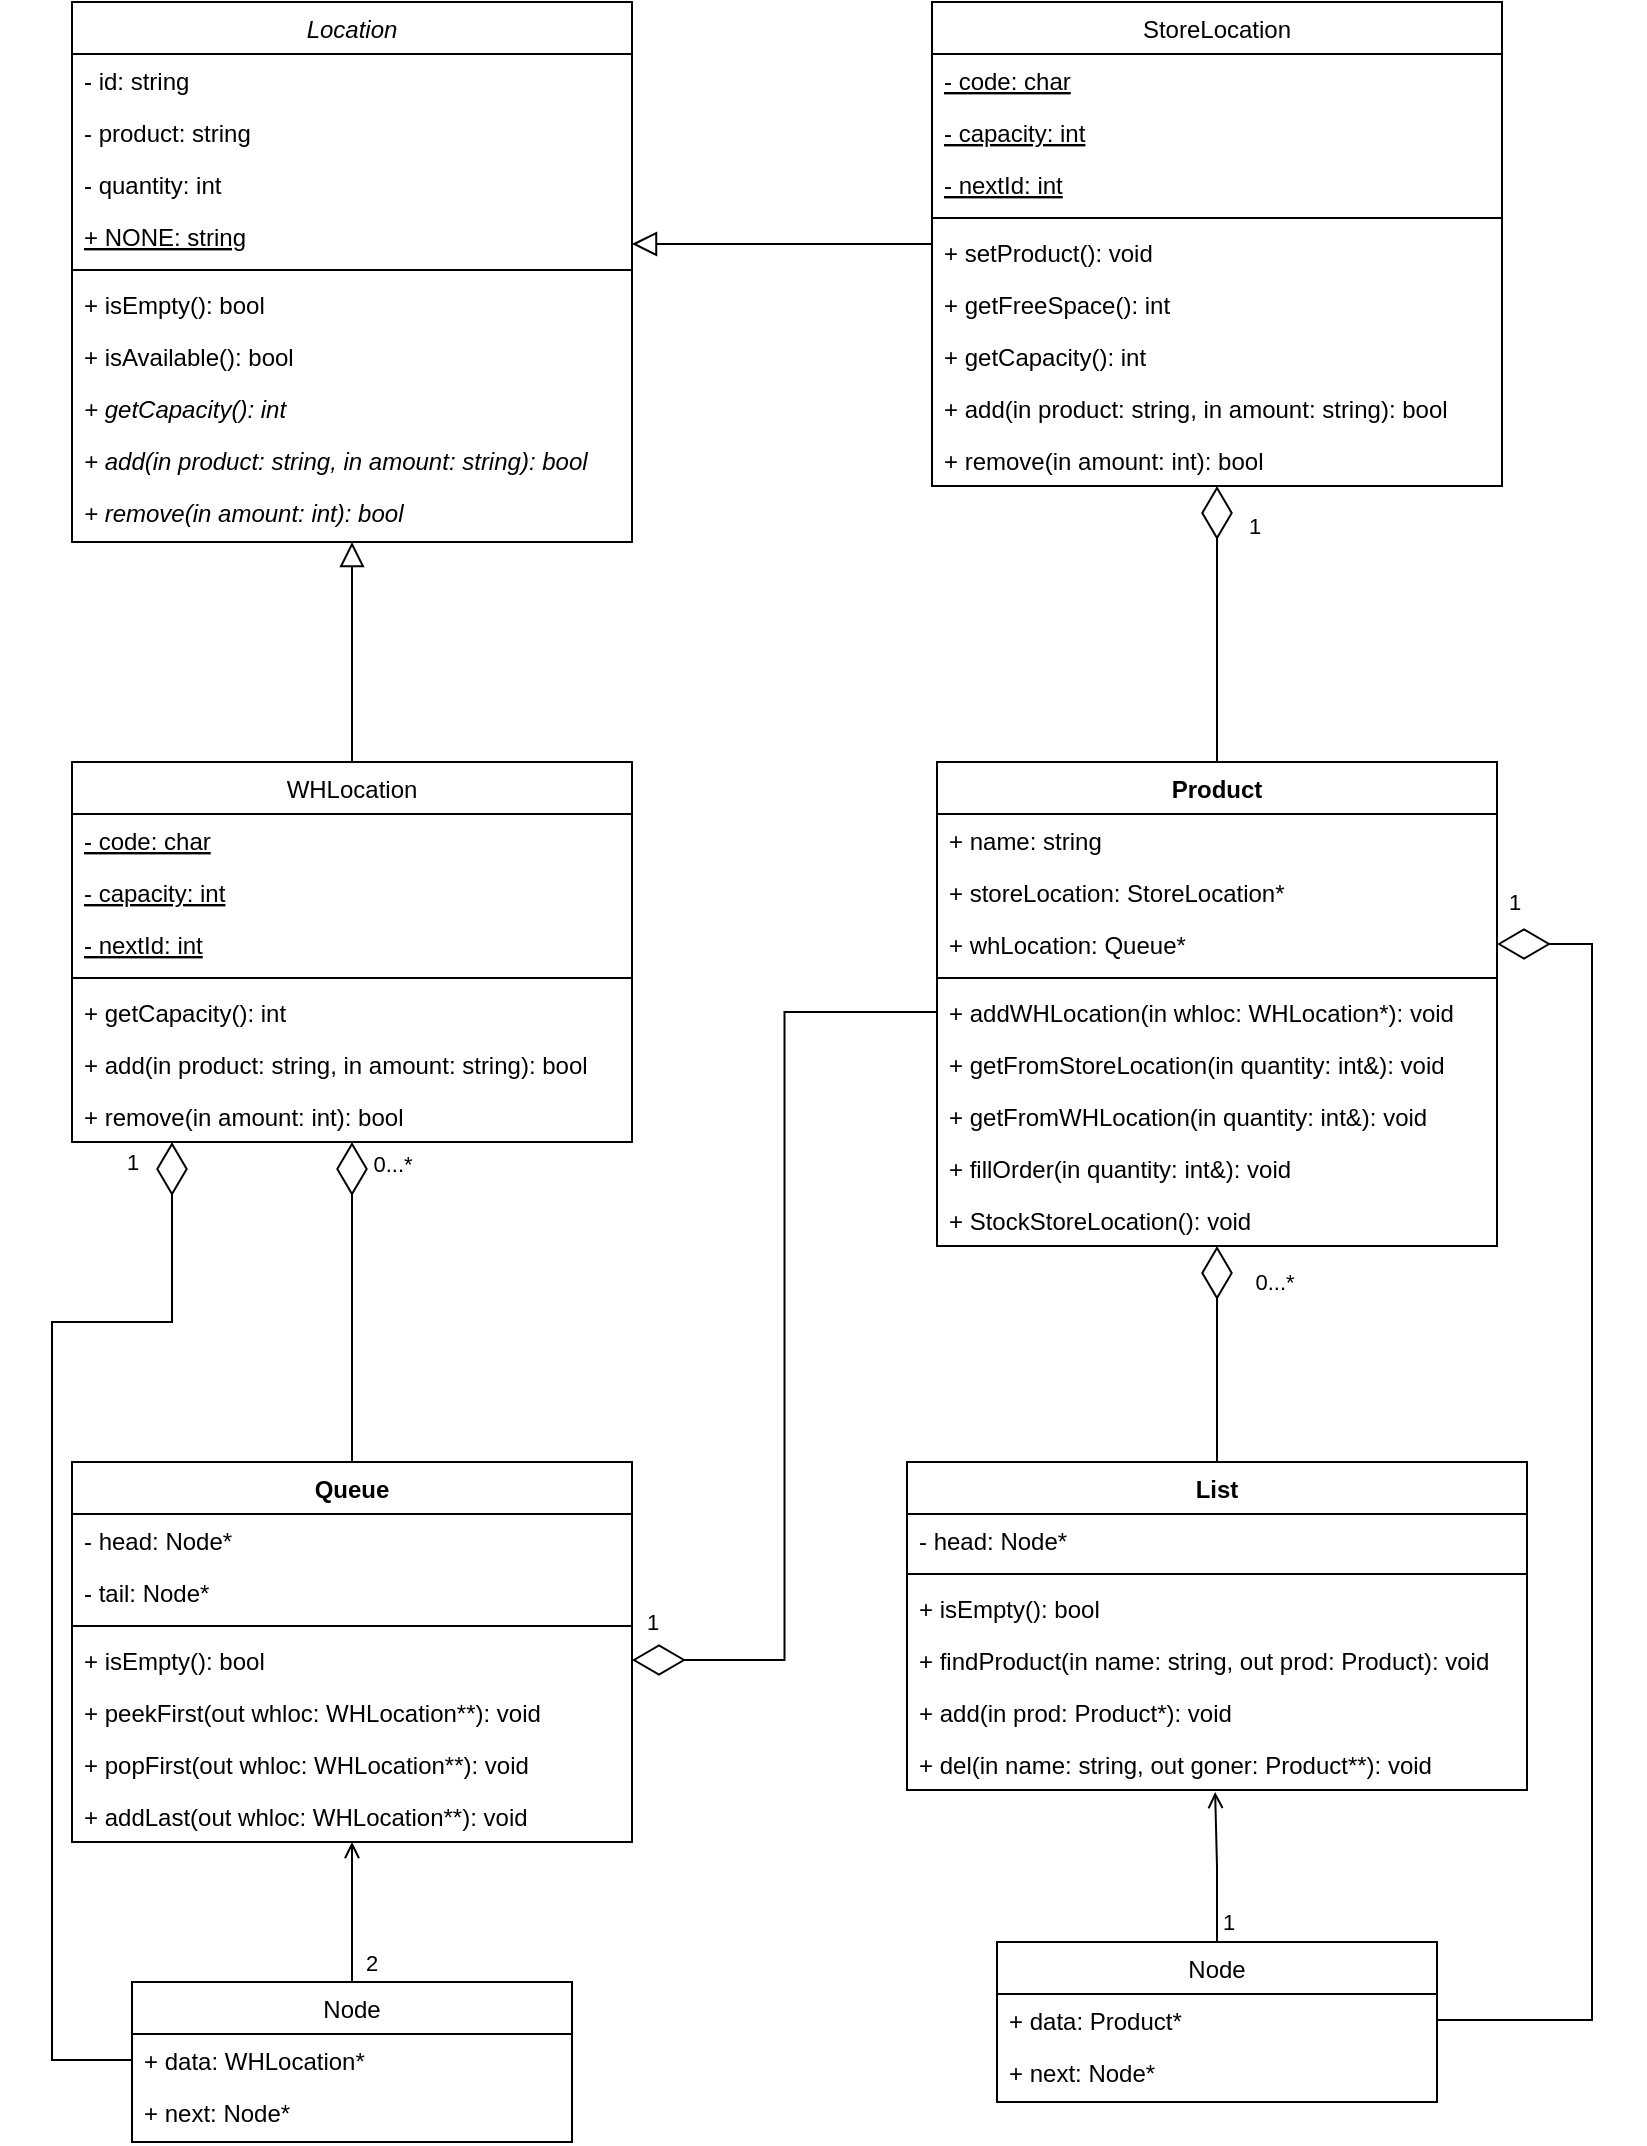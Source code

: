 <mxfile version="15.6.8" type="device"><diagram id="C5RBs43oDa-KdzZeNtuy" name="Page-1"><mxGraphModel dx="862" dy="482" grid="1" gridSize="10" guides="1" tooltips="1" connect="1" arrows="1" fold="1" page="1" pageScale="1" pageWidth="827" pageHeight="1169" math="0" shadow="0"><root><mxCell id="WIyWlLk6GJQsqaUBKTNV-0"/><mxCell id="WIyWlLk6GJQsqaUBKTNV-1" parent="WIyWlLk6GJQsqaUBKTNV-0"/><mxCell id="zkfFHV4jXpPFQw0GAbJ--0" value="Location" style="swimlane;fontStyle=2;align=center;verticalAlign=top;childLayout=stackLayout;horizontal=1;startSize=26;horizontalStack=0;resizeParent=1;resizeLast=0;collapsible=1;marginBottom=0;rounded=0;shadow=0;strokeWidth=1;" parent="WIyWlLk6GJQsqaUBKTNV-1" vertex="1"><mxGeometry x="40" y="40" width="280" height="270" as="geometry"><mxRectangle x="230" y="140" width="160" height="26" as="alternateBounds"/></mxGeometry></mxCell><mxCell id="zkfFHV4jXpPFQw0GAbJ--1" value="- id: string" style="text;align=left;verticalAlign=top;spacingLeft=4;spacingRight=4;overflow=hidden;rotatable=0;points=[[0,0.5],[1,0.5]];portConstraint=eastwest;" parent="zkfFHV4jXpPFQw0GAbJ--0" vertex="1"><mxGeometry y="26" width="280" height="26" as="geometry"/></mxCell><mxCell id="zkfFHV4jXpPFQw0GAbJ--2" value="- product: string" style="text;align=left;verticalAlign=top;spacingLeft=4;spacingRight=4;overflow=hidden;rotatable=0;points=[[0,0.5],[1,0.5]];portConstraint=eastwest;rounded=0;shadow=0;html=0;" parent="zkfFHV4jXpPFQw0GAbJ--0" vertex="1"><mxGeometry y="52" width="280" height="26" as="geometry"/></mxCell><mxCell id="zkfFHV4jXpPFQw0GAbJ--3" value="- quantity: int" style="text;align=left;verticalAlign=top;spacingLeft=4;spacingRight=4;overflow=hidden;rotatable=0;points=[[0,0.5],[1,0.5]];portConstraint=eastwest;rounded=0;shadow=0;html=0;" parent="zkfFHV4jXpPFQw0GAbJ--0" vertex="1"><mxGeometry y="78" width="280" height="26" as="geometry"/></mxCell><mxCell id="xRpt5mR_dlquwDDJLHZg-5" value="+ NONE: string" style="text;align=left;verticalAlign=top;spacingLeft=4;spacingRight=4;overflow=hidden;rotatable=0;points=[[0,0.5],[1,0.5]];portConstraint=eastwest;rounded=0;shadow=0;html=0;fontStyle=4" vertex="1" parent="zkfFHV4jXpPFQw0GAbJ--0"><mxGeometry y="104" width="280" height="26" as="geometry"/></mxCell><mxCell id="zkfFHV4jXpPFQw0GAbJ--4" value="" style="line;html=1;strokeWidth=1;align=left;verticalAlign=middle;spacingTop=-1;spacingLeft=3;spacingRight=3;rotatable=0;labelPosition=right;points=[];portConstraint=eastwest;" parent="zkfFHV4jXpPFQw0GAbJ--0" vertex="1"><mxGeometry y="130" width="280" height="8" as="geometry"/></mxCell><mxCell id="zkfFHV4jXpPFQw0GAbJ--5" value="+ isEmpty(): bool" style="text;align=left;verticalAlign=top;spacingLeft=4;spacingRight=4;overflow=hidden;rotatable=0;points=[[0,0.5],[1,0.5]];portConstraint=eastwest;" parent="zkfFHV4jXpPFQw0GAbJ--0" vertex="1"><mxGeometry y="138" width="280" height="26" as="geometry"/></mxCell><mxCell id="xRpt5mR_dlquwDDJLHZg-6" value="+ isAvailable(): bool" style="text;align=left;verticalAlign=top;spacingLeft=4;spacingRight=4;overflow=hidden;rotatable=0;points=[[0,0.5],[1,0.5]];portConstraint=eastwest;" vertex="1" parent="zkfFHV4jXpPFQw0GAbJ--0"><mxGeometry y="164" width="280" height="26" as="geometry"/></mxCell><mxCell id="xRpt5mR_dlquwDDJLHZg-8" value="+ getCapacity(): int" style="text;align=left;verticalAlign=top;spacingLeft=4;spacingRight=4;overflow=hidden;rotatable=0;points=[[0,0.5],[1,0.5]];portConstraint=eastwest;fontStyle=2" vertex="1" parent="zkfFHV4jXpPFQw0GAbJ--0"><mxGeometry y="190" width="280" height="26" as="geometry"/></mxCell><mxCell id="xRpt5mR_dlquwDDJLHZg-9" value="+ add(in product: string, in amount: string): bool" style="text;align=left;verticalAlign=top;spacingLeft=4;spacingRight=4;overflow=hidden;rotatable=0;points=[[0,0.5],[1,0.5]];portConstraint=eastwest;fontStyle=2" vertex="1" parent="zkfFHV4jXpPFQw0GAbJ--0"><mxGeometry y="216" width="280" height="26" as="geometry"/></mxCell><mxCell id="xRpt5mR_dlquwDDJLHZg-10" value="+ remove(in amount: int): bool" style="text;align=left;verticalAlign=top;spacingLeft=4;spacingRight=4;overflow=hidden;rotatable=0;points=[[0,0.5],[1,0.5]];portConstraint=eastwest;fontStyle=2" vertex="1" parent="zkfFHV4jXpPFQw0GAbJ--0"><mxGeometry y="242" width="280" height="26" as="geometry"/></mxCell><mxCell id="zkfFHV4jXpPFQw0GAbJ--6" value="StoreLocation" style="swimlane;fontStyle=0;align=center;verticalAlign=top;childLayout=stackLayout;horizontal=1;startSize=26;horizontalStack=0;resizeParent=1;resizeLast=0;collapsible=1;marginBottom=0;rounded=0;shadow=0;strokeWidth=1;" parent="WIyWlLk6GJQsqaUBKTNV-1" vertex="1"><mxGeometry x="470" y="40" width="285" height="242" as="geometry"><mxRectangle x="130" y="380" width="160" height="26" as="alternateBounds"/></mxGeometry></mxCell><mxCell id="zkfFHV4jXpPFQw0GAbJ--7" value="- code: char" style="text;align=left;verticalAlign=top;spacingLeft=4;spacingRight=4;overflow=hidden;rotatable=0;points=[[0,0.5],[1,0.5]];portConstraint=eastwest;fontStyle=4" parent="zkfFHV4jXpPFQw0GAbJ--6" vertex="1"><mxGeometry y="26" width="285" height="26" as="geometry"/></mxCell><mxCell id="zkfFHV4jXpPFQw0GAbJ--8" value="- capacity: int" style="text;align=left;verticalAlign=top;spacingLeft=4;spacingRight=4;overflow=hidden;rotatable=0;points=[[0,0.5],[1,0.5]];portConstraint=eastwest;rounded=0;shadow=0;html=0;fontStyle=4" parent="zkfFHV4jXpPFQw0GAbJ--6" vertex="1"><mxGeometry y="52" width="285" height="26" as="geometry"/></mxCell><mxCell id="xRpt5mR_dlquwDDJLHZg-11" value="- nextId: int" style="text;align=left;verticalAlign=top;spacingLeft=4;spacingRight=4;overflow=hidden;rotatable=0;points=[[0,0.5],[1,0.5]];portConstraint=eastwest;rounded=0;shadow=0;html=0;fontStyle=4" vertex="1" parent="zkfFHV4jXpPFQw0GAbJ--6"><mxGeometry y="78" width="285" height="26" as="geometry"/></mxCell><mxCell id="zkfFHV4jXpPFQw0GAbJ--9" value="" style="line;html=1;strokeWidth=1;align=left;verticalAlign=middle;spacingTop=-1;spacingLeft=3;spacingRight=3;rotatable=0;labelPosition=right;points=[];portConstraint=eastwest;" parent="zkfFHV4jXpPFQw0GAbJ--6" vertex="1"><mxGeometry y="104" width="285" height="8" as="geometry"/></mxCell><mxCell id="zkfFHV4jXpPFQw0GAbJ--10" value="+ setProduct(): void" style="text;align=left;verticalAlign=top;spacingLeft=4;spacingRight=4;overflow=hidden;rotatable=0;points=[[0,0.5],[1,0.5]];portConstraint=eastwest;fontStyle=0" parent="zkfFHV4jXpPFQw0GAbJ--6" vertex="1"><mxGeometry y="112" width="285" height="26" as="geometry"/></mxCell><mxCell id="zkfFHV4jXpPFQw0GAbJ--11" value="+ getFreeSpace(): int" style="text;align=left;verticalAlign=top;spacingLeft=4;spacingRight=4;overflow=hidden;rotatable=0;points=[[0,0.5],[1,0.5]];portConstraint=eastwest;" parent="zkfFHV4jXpPFQw0GAbJ--6" vertex="1"><mxGeometry y="138" width="285" height="26" as="geometry"/></mxCell><mxCell id="xRpt5mR_dlquwDDJLHZg-12" value="+ getCapacity(): int" style="text;align=left;verticalAlign=top;spacingLeft=4;spacingRight=4;overflow=hidden;rotatable=0;points=[[0,0.5],[1,0.5]];portConstraint=eastwest;" vertex="1" parent="zkfFHV4jXpPFQw0GAbJ--6"><mxGeometry y="164" width="285" height="26" as="geometry"/></mxCell><mxCell id="xRpt5mR_dlquwDDJLHZg-15" value="+ add(in product: string, in amount: string): bool" style="text;align=left;verticalAlign=top;spacingLeft=4;spacingRight=4;overflow=hidden;rotatable=0;points=[[0,0.5],[1,0.5]];portConstraint=eastwest;fontStyle=0" vertex="1" parent="zkfFHV4jXpPFQw0GAbJ--6"><mxGeometry y="190" width="285" height="26" as="geometry"/></mxCell><mxCell id="xRpt5mR_dlquwDDJLHZg-16" value="+ remove(in amount: int): bool" style="text;align=left;verticalAlign=top;spacingLeft=4;spacingRight=4;overflow=hidden;rotatable=0;points=[[0,0.5],[1,0.5]];portConstraint=eastwest;fontStyle=0" vertex="1" parent="zkfFHV4jXpPFQw0GAbJ--6"><mxGeometry y="216" width="285" height="26" as="geometry"/></mxCell><mxCell id="zkfFHV4jXpPFQw0GAbJ--12" value="" style="endArrow=block;endSize=10;endFill=0;shadow=0;strokeWidth=1;rounded=0;edgeStyle=elbowEdgeStyle;elbow=vertical;" parent="WIyWlLk6GJQsqaUBKTNV-1" source="zkfFHV4jXpPFQw0GAbJ--6" target="zkfFHV4jXpPFQw0GAbJ--0" edge="1"><mxGeometry width="160" relative="1" as="geometry"><mxPoint x="200" y="203" as="sourcePoint"/><mxPoint x="200" y="203" as="targetPoint"/></mxGeometry></mxCell><mxCell id="zkfFHV4jXpPFQw0GAbJ--17" value="Node" style="swimlane;fontStyle=0;align=center;verticalAlign=top;childLayout=stackLayout;horizontal=1;startSize=26;horizontalStack=0;resizeParent=1;resizeLast=0;collapsible=1;marginBottom=0;rounded=0;shadow=0;strokeWidth=1;" parent="WIyWlLk6GJQsqaUBKTNV-1" vertex="1"><mxGeometry x="70" y="1030" width="220" height="80" as="geometry"><mxRectangle x="550" y="140" width="160" height="26" as="alternateBounds"/></mxGeometry></mxCell><mxCell id="zkfFHV4jXpPFQw0GAbJ--18" value="+ data: WHLocation*" style="text;align=left;verticalAlign=top;spacingLeft=4;spacingRight=4;overflow=hidden;rotatable=0;points=[[0,0.5],[1,0.5]];portConstraint=eastwest;" parent="zkfFHV4jXpPFQw0GAbJ--17" vertex="1"><mxGeometry y="26" width="220" height="26" as="geometry"/></mxCell><mxCell id="zkfFHV4jXpPFQw0GAbJ--19" value="+ next: Node*" style="text;align=left;verticalAlign=top;spacingLeft=4;spacingRight=4;overflow=hidden;rotatable=0;points=[[0,0.5],[1,0.5]];portConstraint=eastwest;rounded=0;shadow=0;html=0;" parent="zkfFHV4jXpPFQw0GAbJ--17" vertex="1"><mxGeometry y="52" width="220" height="26" as="geometry"/></mxCell><mxCell id="zkfFHV4jXpPFQw0GAbJ--26" value="2" style="endArrow=open;shadow=0;strokeWidth=1;rounded=0;endFill=1;edgeStyle=elbowEdgeStyle;elbow=vertical;exitX=0.5;exitY=0;exitDx=0;exitDy=0;" parent="WIyWlLk6GJQsqaUBKTNV-1" source="zkfFHV4jXpPFQw0GAbJ--17" target="xRpt5mR_dlquwDDJLHZg-38" edge="1"><mxGeometry x="-0.714" y="-10" relative="1" as="geometry"><mxPoint x="790" y="1160" as="sourcePoint"/><mxPoint x="710" y="1030" as="targetPoint"/><mxPoint as="offset"/></mxGeometry></mxCell><mxCell id="xRpt5mR_dlquwDDJLHZg-27" value="Queue" style="swimlane;fontStyle=1;align=center;verticalAlign=top;childLayout=stackLayout;horizontal=1;startSize=26;horizontalStack=0;resizeParent=1;resizeParentMax=0;resizeLast=0;collapsible=1;marginBottom=0;" vertex="1" parent="WIyWlLk6GJQsqaUBKTNV-1"><mxGeometry x="40" y="770" width="280" height="190" as="geometry"/></mxCell><mxCell id="xRpt5mR_dlquwDDJLHZg-28" value="- head: Node*" style="text;strokeColor=none;fillColor=none;align=left;verticalAlign=top;spacingLeft=4;spacingRight=4;overflow=hidden;rotatable=0;points=[[0,0.5],[1,0.5]];portConstraint=eastwest;" vertex="1" parent="xRpt5mR_dlquwDDJLHZg-27"><mxGeometry y="26" width="280" height="26" as="geometry"/></mxCell><mxCell id="xRpt5mR_dlquwDDJLHZg-35" value="- tail: Node*" style="text;strokeColor=none;fillColor=none;align=left;verticalAlign=top;spacingLeft=4;spacingRight=4;overflow=hidden;rotatable=0;points=[[0,0.5],[1,0.5]];portConstraint=eastwest;" vertex="1" parent="xRpt5mR_dlquwDDJLHZg-27"><mxGeometry y="52" width="280" height="26" as="geometry"/></mxCell><mxCell id="xRpt5mR_dlquwDDJLHZg-29" value="" style="line;strokeWidth=1;fillColor=none;align=left;verticalAlign=middle;spacingTop=-1;spacingLeft=3;spacingRight=3;rotatable=0;labelPosition=right;points=[];portConstraint=eastwest;" vertex="1" parent="xRpt5mR_dlquwDDJLHZg-27"><mxGeometry y="78" width="280" height="8" as="geometry"/></mxCell><mxCell id="xRpt5mR_dlquwDDJLHZg-30" value="+ isEmpty(): bool" style="text;strokeColor=none;fillColor=none;align=left;verticalAlign=top;spacingLeft=4;spacingRight=4;overflow=hidden;rotatable=0;points=[[0,0.5],[1,0.5]];portConstraint=eastwest;" vertex="1" parent="xRpt5mR_dlquwDDJLHZg-27"><mxGeometry y="86" width="280" height="26" as="geometry"/></mxCell><mxCell id="xRpt5mR_dlquwDDJLHZg-36" value="+ peekFirst(out whloc: WHLocation**): void" style="text;strokeColor=none;fillColor=none;align=left;verticalAlign=top;spacingLeft=4;spacingRight=4;overflow=hidden;rotatable=0;points=[[0,0.5],[1,0.5]];portConstraint=eastwest;" vertex="1" parent="xRpt5mR_dlquwDDJLHZg-27"><mxGeometry y="112" width="280" height="26" as="geometry"/></mxCell><mxCell id="xRpt5mR_dlquwDDJLHZg-37" value="+ popFirst(out whloc: WHLocation**): void" style="text;strokeColor=none;fillColor=none;align=left;verticalAlign=top;spacingLeft=4;spacingRight=4;overflow=hidden;rotatable=0;points=[[0,0.5],[1,0.5]];portConstraint=eastwest;" vertex="1" parent="xRpt5mR_dlquwDDJLHZg-27"><mxGeometry y="138" width="280" height="26" as="geometry"/></mxCell><mxCell id="xRpt5mR_dlquwDDJLHZg-38" value="+ addLast(out whloc: WHLocation**): void" style="text;strokeColor=none;fillColor=none;align=left;verticalAlign=top;spacingLeft=4;spacingRight=4;overflow=hidden;rotatable=0;points=[[0,0.5],[1,0.5]];portConstraint=eastwest;" vertex="1" parent="xRpt5mR_dlquwDDJLHZg-27"><mxGeometry y="164" width="280" height="26" as="geometry"/></mxCell><mxCell id="xRpt5mR_dlquwDDJLHZg-39" value="Product" style="swimlane;fontStyle=1;align=center;verticalAlign=top;childLayout=stackLayout;horizontal=1;startSize=26;horizontalStack=0;resizeParent=1;resizeParentMax=0;resizeLast=0;collapsible=1;marginBottom=0;" vertex="1" parent="WIyWlLk6GJQsqaUBKTNV-1"><mxGeometry x="472.5" y="420" width="280" height="242" as="geometry"/></mxCell><mxCell id="xRpt5mR_dlquwDDJLHZg-40" value="+ name: string" style="text;strokeColor=none;fillColor=none;align=left;verticalAlign=top;spacingLeft=4;spacingRight=4;overflow=hidden;rotatable=0;points=[[0,0.5],[1,0.5]];portConstraint=eastwest;" vertex="1" parent="xRpt5mR_dlquwDDJLHZg-39"><mxGeometry y="26" width="280" height="26" as="geometry"/></mxCell><mxCell id="xRpt5mR_dlquwDDJLHZg-43" value="+ storeLocation: StoreLocation*" style="text;strokeColor=none;fillColor=none;align=left;verticalAlign=top;spacingLeft=4;spacingRight=4;overflow=hidden;rotatable=0;points=[[0,0.5],[1,0.5]];portConstraint=eastwest;" vertex="1" parent="xRpt5mR_dlquwDDJLHZg-39"><mxGeometry y="52" width="280" height="26" as="geometry"/></mxCell><mxCell id="xRpt5mR_dlquwDDJLHZg-44" value="+ whLocation: Queue*" style="text;strokeColor=none;fillColor=none;align=left;verticalAlign=top;spacingLeft=4;spacingRight=4;overflow=hidden;rotatable=0;points=[[0,0.5],[1,0.5]];portConstraint=eastwest;" vertex="1" parent="xRpt5mR_dlquwDDJLHZg-39"><mxGeometry y="78" width="280" height="26" as="geometry"/></mxCell><mxCell id="xRpt5mR_dlquwDDJLHZg-41" value="" style="line;strokeWidth=1;fillColor=none;align=left;verticalAlign=middle;spacingTop=-1;spacingLeft=3;spacingRight=3;rotatable=0;labelPosition=right;points=[];portConstraint=eastwest;" vertex="1" parent="xRpt5mR_dlquwDDJLHZg-39"><mxGeometry y="104" width="280" height="8" as="geometry"/></mxCell><mxCell id="xRpt5mR_dlquwDDJLHZg-42" value="+ addWHLocation(in whloc: WHLocation*): void" style="text;strokeColor=none;fillColor=none;align=left;verticalAlign=top;spacingLeft=4;spacingRight=4;overflow=hidden;rotatable=0;points=[[0,0.5],[1,0.5]];portConstraint=eastwest;" vertex="1" parent="xRpt5mR_dlquwDDJLHZg-39"><mxGeometry y="112" width="280" height="26" as="geometry"/></mxCell><mxCell id="xRpt5mR_dlquwDDJLHZg-45" value="+ getFromStoreLocation(in quantity: int&amp;): void" style="text;strokeColor=none;fillColor=none;align=left;verticalAlign=top;spacingLeft=4;spacingRight=4;overflow=hidden;rotatable=0;points=[[0,0.5],[1,0.5]];portConstraint=eastwest;" vertex="1" parent="xRpt5mR_dlquwDDJLHZg-39"><mxGeometry y="138" width="280" height="26" as="geometry"/></mxCell><mxCell id="xRpt5mR_dlquwDDJLHZg-47" value="+ getFromWHLocation(in quantity: int&amp;): void" style="text;strokeColor=none;fillColor=none;align=left;verticalAlign=top;spacingLeft=4;spacingRight=4;overflow=hidden;rotatable=0;points=[[0,0.5],[1,0.5]];portConstraint=eastwest;" vertex="1" parent="xRpt5mR_dlquwDDJLHZg-39"><mxGeometry y="164" width="280" height="26" as="geometry"/></mxCell><mxCell id="xRpt5mR_dlquwDDJLHZg-46" value="+ fillOrder(in quantity: int&amp;): void" style="text;strokeColor=none;fillColor=none;align=left;verticalAlign=top;spacingLeft=4;spacingRight=4;overflow=hidden;rotatable=0;points=[[0,0.5],[1,0.5]];portConstraint=eastwest;" vertex="1" parent="xRpt5mR_dlquwDDJLHZg-39"><mxGeometry y="190" width="280" height="26" as="geometry"/></mxCell><mxCell id="xRpt5mR_dlquwDDJLHZg-48" value="+ StockStoreLocation(): void" style="text;strokeColor=none;fillColor=none;align=left;verticalAlign=top;spacingLeft=4;spacingRight=4;overflow=hidden;rotatable=0;points=[[0,0.5],[1,0.5]];portConstraint=eastwest;" vertex="1" parent="xRpt5mR_dlquwDDJLHZg-39"><mxGeometry y="216" width="280" height="26" as="geometry"/></mxCell><mxCell id="xRpt5mR_dlquwDDJLHZg-52" value="" style="group" vertex="1" connectable="0" parent="WIyWlLk6GJQsqaUBKTNV-1"><mxGeometry x="40" y="420" width="280" height="190" as="geometry"/></mxCell><mxCell id="xRpt5mR_dlquwDDJLHZg-17" value="WHLocation" style="swimlane;fontStyle=0;align=center;verticalAlign=top;childLayout=stackLayout;horizontal=1;startSize=26;horizontalStack=0;resizeParent=1;resizeLast=0;collapsible=1;marginBottom=0;rounded=0;shadow=0;strokeWidth=1;" vertex="1" parent="xRpt5mR_dlquwDDJLHZg-52"><mxGeometry width="280" height="190" as="geometry"><mxRectangle x="130" y="380" width="160" height="26" as="alternateBounds"/></mxGeometry></mxCell><mxCell id="xRpt5mR_dlquwDDJLHZg-18" value="- code: char" style="text;align=left;verticalAlign=top;spacingLeft=4;spacingRight=4;overflow=hidden;rotatable=0;points=[[0,0.5],[1,0.5]];portConstraint=eastwest;fontStyle=4" vertex="1" parent="xRpt5mR_dlquwDDJLHZg-17"><mxGeometry y="26" width="280" height="26" as="geometry"/></mxCell><mxCell id="xRpt5mR_dlquwDDJLHZg-19" value="- capacity: int" style="text;align=left;verticalAlign=top;spacingLeft=4;spacingRight=4;overflow=hidden;rotatable=0;points=[[0,0.5],[1,0.5]];portConstraint=eastwest;rounded=0;shadow=0;html=0;fontStyle=4" vertex="1" parent="xRpt5mR_dlquwDDJLHZg-17"><mxGeometry y="52" width="280" height="26" as="geometry"/></mxCell><mxCell id="xRpt5mR_dlquwDDJLHZg-20" value="- nextId: int" style="text;align=left;verticalAlign=top;spacingLeft=4;spacingRight=4;overflow=hidden;rotatable=0;points=[[0,0.5],[1,0.5]];portConstraint=eastwest;rounded=0;shadow=0;html=0;fontStyle=4" vertex="1" parent="xRpt5mR_dlquwDDJLHZg-17"><mxGeometry y="78" width="280" height="26" as="geometry"/></mxCell><mxCell id="xRpt5mR_dlquwDDJLHZg-21" value="" style="line;html=1;strokeWidth=1;align=left;verticalAlign=middle;spacingTop=-1;spacingLeft=3;spacingRight=3;rotatable=0;labelPosition=right;points=[];portConstraint=eastwest;" vertex="1" parent="xRpt5mR_dlquwDDJLHZg-17"><mxGeometry y="104" width="280" height="8" as="geometry"/></mxCell><mxCell id="xRpt5mR_dlquwDDJLHZg-24" value="+ getCapacity(): int" style="text;align=left;verticalAlign=top;spacingLeft=4;spacingRight=4;overflow=hidden;rotatable=0;points=[[0,0.5],[1,0.5]];portConstraint=eastwest;" vertex="1" parent="xRpt5mR_dlquwDDJLHZg-17"><mxGeometry y="112" width="280" height="26" as="geometry"/></mxCell><mxCell id="xRpt5mR_dlquwDDJLHZg-25" value="+ add(in product: string, in amount: string): bool" style="text;align=left;verticalAlign=top;spacingLeft=4;spacingRight=4;overflow=hidden;rotatable=0;points=[[0,0.5],[1,0.5]];portConstraint=eastwest;fontStyle=0" vertex="1" parent="xRpt5mR_dlquwDDJLHZg-17"><mxGeometry y="138" width="280" height="26" as="geometry"/></mxCell><mxCell id="xRpt5mR_dlquwDDJLHZg-26" value="+ remove(in amount: int): bool" style="text;align=left;verticalAlign=top;spacingLeft=4;spacingRight=4;overflow=hidden;rotatable=0;points=[[0,0.5],[1,0.5]];portConstraint=eastwest;fontStyle=0" vertex="1" parent="xRpt5mR_dlquwDDJLHZg-17"><mxGeometry y="164" width="280" height="26" as="geometry"/></mxCell><mxCell id="zkfFHV4jXpPFQw0GAbJ--16" value="" style="endArrow=block;endSize=10;endFill=0;shadow=0;strokeWidth=1;rounded=0;edgeStyle=elbowEdgeStyle;elbow=vertical;exitX=0.5;exitY=0;exitDx=0;exitDy=0;" parent="WIyWlLk6GJQsqaUBKTNV-1" source="xRpt5mR_dlquwDDJLHZg-17" target="zkfFHV4jXpPFQw0GAbJ--0" edge="1"><mxGeometry width="160" relative="1" as="geometry"><mxPoint x="110" as="sourcePoint"/><mxPoint x="-180" y="-199" as="targetPoint"/></mxGeometry></mxCell><mxCell id="xRpt5mR_dlquwDDJLHZg-53" value="0...*" style="endArrow=diamondThin;endFill=0;endSize=24;html=1;rounded=0;strokeWidth=1;edgeStyle=elbowEdgeStyle;exitX=0.5;exitY=0;exitDx=0;exitDy=0;elbow=vertical;" edge="1" parent="WIyWlLk6GJQsqaUBKTNV-1" source="xRpt5mR_dlquwDDJLHZg-27" target="xRpt5mR_dlquwDDJLHZg-26"><mxGeometry x="0.868" y="-20" width="160" relative="1" as="geometry"><mxPoint x="350" y="925" as="sourcePoint"/><mxPoint x="610" y="700" as="targetPoint"/><mxPoint as="offset"/></mxGeometry></mxCell><mxCell id="xRpt5mR_dlquwDDJLHZg-54" value="1" style="endArrow=diamondThin;endFill=0;endSize=24;html=1;rounded=0;strokeWidth=1;edgeStyle=elbowEdgeStyle;elbow=vertical;" edge="1" parent="WIyWlLk6GJQsqaUBKTNV-1" source="xRpt5mR_dlquwDDJLHZg-39" target="xRpt5mR_dlquwDDJLHZg-16"><mxGeometry x="0.714" y="-17" width="160" relative="1" as="geometry"><mxPoint x="640" y="826" as="sourcePoint"/><mxPoint x="640" y="670" as="targetPoint"/><mxPoint x="1" as="offset"/></mxGeometry></mxCell><mxCell id="xRpt5mR_dlquwDDJLHZg-49" value="1" style="endArrow=diamondThin;endFill=0;endSize=24;html=1;rounded=0;strokeWidth=1;entryX=1;entryY=0.5;entryDx=0;entryDy=0;edgeStyle=orthogonalEdgeStyle;exitX=0;exitY=0.5;exitDx=0;exitDy=0;" edge="1" parent="WIyWlLk6GJQsqaUBKTNV-1" source="xRpt5mR_dlquwDDJLHZg-42" target="xRpt5mR_dlquwDDJLHZg-30"><mxGeometry width="160" as="geometry"><mxPoint x="400" y="949.51" as="sourcePoint"/><mxPoint x="399.92" y="820.498" as="targetPoint"/><mxPoint x="-66" y="143" as="offset"/></mxGeometry></mxCell><mxCell id="xRpt5mR_dlquwDDJLHZg-64" value="1" style="endArrow=diamondThin;endFill=0;endSize=24;html=1;rounded=0;strokeWidth=1;edgeStyle=orthogonalEdgeStyle;exitX=0;exitY=0.5;exitDx=0;exitDy=0;" edge="1" parent="WIyWlLk6GJQsqaUBKTNV-1" source="zkfFHV4jXpPFQw0GAbJ--18" target="xRpt5mR_dlquwDDJLHZg-17"><mxGeometry x="0.966" y="20" width="160" relative="1" as="geometry"><mxPoint x="340" y="920" as="sourcePoint"/><mxPoint x="500" y="920" as="targetPoint"/><Array as="points"><mxPoint x="30" y="1069"/><mxPoint x="30" y="700"/><mxPoint x="90" y="700"/></Array><mxPoint as="offset"/></mxGeometry></mxCell><mxCell id="xRpt5mR_dlquwDDJLHZg-77" value="0...*" style="edgeStyle=elbowEdgeStyle;rounded=0;orthogonalLoop=1;jettySize=auto;elbow=vertical;html=1;endArrow=diamondThin;endFill=0;strokeWidth=1;startSize=6;endSize=24;" edge="1" parent="WIyWlLk6GJQsqaUBKTNV-1" source="xRpt5mR_dlquwDDJLHZg-65" target="xRpt5mR_dlquwDDJLHZg-48"><mxGeometry x="0.667" y="-27" relative="1" as="geometry"><mxPoint x="1" as="offset"/></mxGeometry></mxCell><mxCell id="xRpt5mR_dlquwDDJLHZg-65" value="List" style="swimlane;fontStyle=1;align=center;verticalAlign=top;childLayout=stackLayout;horizontal=1;startSize=26;horizontalStack=0;resizeParent=1;resizeParentMax=0;resizeLast=0;collapsible=1;marginBottom=0;" vertex="1" parent="WIyWlLk6GJQsqaUBKTNV-1"><mxGeometry x="457.5" y="770" width="310" height="164" as="geometry"/></mxCell><mxCell id="xRpt5mR_dlquwDDJLHZg-66" value="- head: Node*" style="text;strokeColor=none;fillColor=none;align=left;verticalAlign=top;spacingLeft=4;spacingRight=4;overflow=hidden;rotatable=0;points=[[0,0.5],[1,0.5]];portConstraint=eastwest;" vertex="1" parent="xRpt5mR_dlquwDDJLHZg-65"><mxGeometry y="26" width="310" height="26" as="geometry"/></mxCell><mxCell id="xRpt5mR_dlquwDDJLHZg-68" value="" style="line;strokeWidth=1;fillColor=none;align=left;verticalAlign=middle;spacingTop=-1;spacingLeft=3;spacingRight=3;rotatable=0;labelPosition=right;points=[];portConstraint=eastwest;" vertex="1" parent="xRpt5mR_dlquwDDJLHZg-65"><mxGeometry y="52" width="310" height="8" as="geometry"/></mxCell><mxCell id="xRpt5mR_dlquwDDJLHZg-69" value="+ isEmpty(): bool" style="text;strokeColor=none;fillColor=none;align=left;verticalAlign=top;spacingLeft=4;spacingRight=4;overflow=hidden;rotatable=0;points=[[0,0.5],[1,0.5]];portConstraint=eastwest;" vertex="1" parent="xRpt5mR_dlquwDDJLHZg-65"><mxGeometry y="60" width="310" height="26" as="geometry"/></mxCell><mxCell id="xRpt5mR_dlquwDDJLHZg-70" value="+ findProduct(in name: string, out prod: Product): void" style="text;strokeColor=none;fillColor=none;align=left;verticalAlign=top;spacingLeft=4;spacingRight=4;overflow=hidden;rotatable=0;points=[[0,0.5],[1,0.5]];portConstraint=eastwest;" vertex="1" parent="xRpt5mR_dlquwDDJLHZg-65"><mxGeometry y="86" width="310" height="26" as="geometry"/></mxCell><mxCell id="xRpt5mR_dlquwDDJLHZg-71" value="+ add(in prod: Product*): void" style="text;strokeColor=none;fillColor=none;align=left;verticalAlign=top;spacingLeft=4;spacingRight=4;overflow=hidden;rotatable=0;points=[[0,0.5],[1,0.5]];portConstraint=eastwest;" vertex="1" parent="xRpt5mR_dlquwDDJLHZg-65"><mxGeometry y="112" width="310" height="26" as="geometry"/></mxCell><mxCell id="xRpt5mR_dlquwDDJLHZg-72" value="+ del(in name: string, out goner: Product**): void" style="text;strokeColor=none;fillColor=none;align=left;verticalAlign=top;spacingLeft=4;spacingRight=4;overflow=hidden;rotatable=0;points=[[0,0.5],[1,0.5]];portConstraint=eastwest;" vertex="1" parent="xRpt5mR_dlquwDDJLHZg-65"><mxGeometry y="138" width="310" height="26" as="geometry"/></mxCell><mxCell id="xRpt5mR_dlquwDDJLHZg-76" value="1" style="rounded=0;orthogonalLoop=1;jettySize=auto;html=1;endArrow=open;endFill=0;strokeWidth=1;entryX=0.497;entryY=1.038;entryDx=0;entryDy=0;entryPerimeter=0;edgeStyle=elbowEdgeStyle;elbow=vertical;" edge="1" parent="WIyWlLk6GJQsqaUBKTNV-1" source="xRpt5mR_dlquwDDJLHZg-73" target="xRpt5mR_dlquwDDJLHZg-72"><mxGeometry x="-0.737" y="-5" relative="1" as="geometry"><mxPoint as="offset"/></mxGeometry></mxCell><mxCell id="xRpt5mR_dlquwDDJLHZg-73" value="Node" style="swimlane;fontStyle=0;align=center;verticalAlign=top;childLayout=stackLayout;horizontal=1;startSize=26;horizontalStack=0;resizeParent=1;resizeLast=0;collapsible=1;marginBottom=0;rounded=0;shadow=0;strokeWidth=1;" vertex="1" parent="WIyWlLk6GJQsqaUBKTNV-1"><mxGeometry x="502.5" y="1010" width="220" height="80" as="geometry"><mxRectangle x="550" y="140" width="160" height="26" as="alternateBounds"/></mxGeometry></mxCell><mxCell id="xRpt5mR_dlquwDDJLHZg-74" value="+ data: Product*" style="text;align=left;verticalAlign=top;spacingLeft=4;spacingRight=4;overflow=hidden;rotatable=0;points=[[0,0.5],[1,0.5]];portConstraint=eastwest;" vertex="1" parent="xRpt5mR_dlquwDDJLHZg-73"><mxGeometry y="26" width="220" height="26" as="geometry"/></mxCell><mxCell id="xRpt5mR_dlquwDDJLHZg-75" value="+ next: Node*" style="text;align=left;verticalAlign=top;spacingLeft=4;spacingRight=4;overflow=hidden;rotatable=0;points=[[0,0.5],[1,0.5]];portConstraint=eastwest;rounded=0;shadow=0;html=0;" vertex="1" parent="xRpt5mR_dlquwDDJLHZg-73"><mxGeometry y="52" width="220" height="26" as="geometry"/></mxCell><mxCell id="xRpt5mR_dlquwDDJLHZg-79" value="1" style="endArrow=diamondThin;endFill=0;endSize=24;html=1;rounded=0;strokeWidth=1;elbow=vertical;exitX=1;exitY=0.5;exitDx=0;exitDy=0;entryX=1;entryY=0.5;entryDx=0;entryDy=0;edgeStyle=orthogonalEdgeStyle;" edge="1" parent="WIyWlLk6GJQsqaUBKTNV-1" source="xRpt5mR_dlquwDDJLHZg-74" target="xRpt5mR_dlquwDDJLHZg-44"><mxGeometry x="0.977" y="-21" width="160" relative="1" as="geometry"><mxPoint x="340" y="820" as="sourcePoint"/><mxPoint x="500" y="820" as="targetPoint"/><Array as="points"><mxPoint x="800" y="1049"/><mxPoint x="800" y="511"/></Array><mxPoint x="1" as="offset"/></mxGeometry></mxCell></root></mxGraphModel></diagram></mxfile>